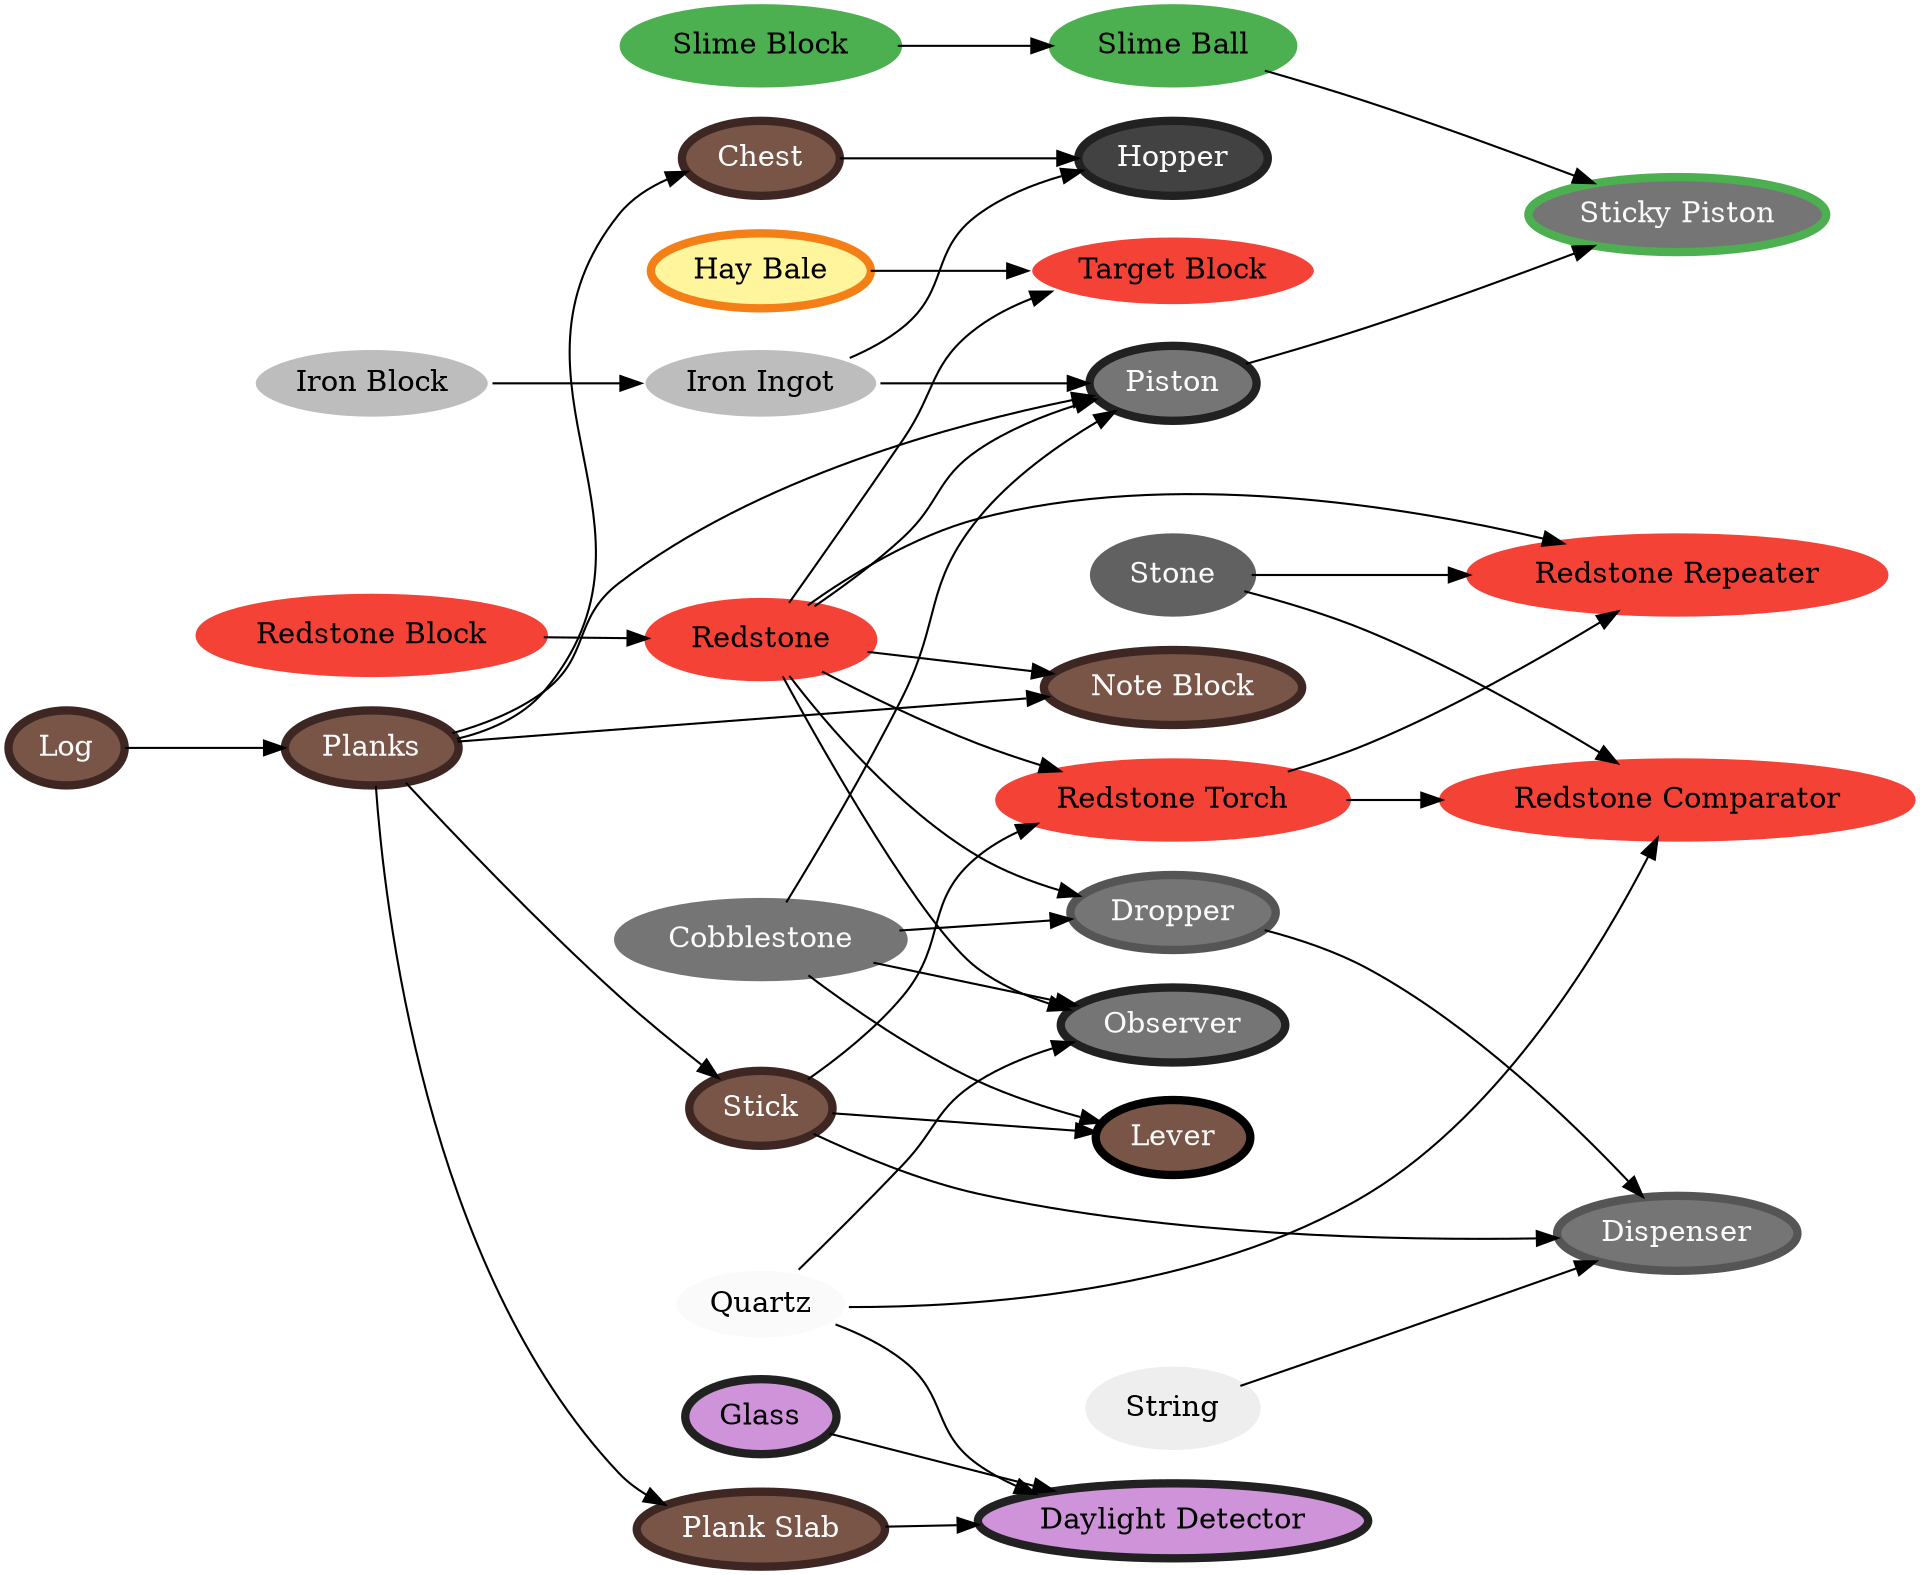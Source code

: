 digraph prof {
	bgcolor = "#ffffff88";
	rankdir = LR;
	ratio = fill;
	node [style=filled,fillcolor="#ce93d8",color="#212121",penwidth="4"];

	"Redstone Block" -> "Redstone";
	"Redstone" -> "Target Block";
	"Hay Bale" -> "Target Block";
	"Piston" -> "Sticky Piston";
	"Slime Ball" -> "Sticky Piston";
	"Slime Block" -> "Slime Ball";
	"Dropper" -> "Dispenser";
	"String" -> "Dispenser";
	"Stick" -> "Dispenser";
	"Redstone Torch" -> "Redstone Comparator";
	"Quartz" -> "Redstone Comparator";
	"Stone" -> "Redstone Comparator";
	"Planks" -> "Note Block";
	"Redstone" -> "Note Block";
	"Log" -> "Planks";
	"Planks" -> "Stick";
	"Glass" -> "Daylight Detector";
	"Quartz" -> "Daylight Detector";
	"Plank Slab" -> "Daylight Detector";
	"Planks" -> "Plank Slab";
	"Redstone Torch" -> "Redstone Repeater";
	"Redstone" -> "Redstone Repeater";
	"Stone" -> "Redstone Repeater";
	"Iron Ingot" -> "Hopper";
	"Iron Block" -> "Iron Ingot";
	"Chest" -> "Hopper"
	"Planks" -> "Chest";
	"Redstone" -> "Redstone Torch";
	"Stick" -> "Redstone Torch";
	"Cobblestone" -> "Dropper";
	"Redstone" -> "Dropper";
	"Cobblestone" -> "Lever";
	"Stick" -> "Lever";
	"Planks" -> "Piston";
	"Cobblestone" -> "Piston";
	"Iron Ingot" -> "Piston";
	"Redstone" -> "Piston";
	"Cobblestone" -> "Observer";
	"Redstone" -> "Observer";
	"Quartz" -> "Observer";

	"Redstone Block" [fillcolor="#f44336",color="#f44336"];
	"Redstone" [fillcolor="#f44336",color="#f44336"];
	"Redstone Torch" [fillcolor="#f44336",color="#f44336"];
	"Redstone Comparator" [fillcolor="#f44336",color="#f44336"];
	"Redstone Repeater" [fillcolor="#f44336",color="#f44336"];
	"Iron Block" [fillcolor="#bdbdbd",color="#ffffff"];
	"Iron Ingot" [fillcolor="#bdbdbd",color="#ffffff"];
	"Hay Bale" [fillcolor="#fff59d",color="#f57f17"];
	"Target Block" [fillcolor="#f44336",color="#ffffff"];
	"Log" [fillcolor="#795548",color="#3e2723",fontcolor="#fafafa"];
	"Planks" [fillcolor="#795548",color="#3e2723",fontcolor="#fafafa"];
	"Plank Slab" [fillcolor="#795548",color="#3e2723",fontcolor="#fafafa"];
	"Chest" [fillcolor="#795548",color="#3e2723",fontcolor="#fafafa"];
	"Stick" [fillcolor="#795548",color="#3e2723",fontcolor="#fafafa"];
	"Note Block" [fillcolor="#795548",color="#3e2723",fontcolor="#fafafa"];
	"Lever" [fillcolor="#795548",color="#000000",fontcolor="#fafafa"];
	"Quartz" [fillcolor="#fafafa",color="#ffffff"];
	"Stone" [fillcolor="#616161",color="#616161",fontcolor="#fafafa"];
	"Cobblestone" [fillcolor="#757575",color="#757575",fontcolor="#fafafa"];
	"Observer" [fillcolor="#757575",color="#212121",fontcolor="#fafafa"];
	"Dropper" [fillcolor="#757575",color="#555555",fontcolor="#fafafa"];
	"Dispenser" [fillcolor="#757575",color="#555555",fontcolor="#fafafa"];
	"String" [fillcolor="#eeeeee",color="#eeeeee"];
	"Piston" [fillcolor="#757575",color="#212121",fontcolor="#fafafa"];
	"Sticky Piston" [fillcolor="#757575",color="#4caf50",fontcolor="#fafafa"];
	"Slime Ball" [fillcolor="#4caf50",color="#4caf50"];
	"Slime Block" [fillcolor="#4caf50",color="#4caf50"];
	"Hopper" [fillcolor="#424242",color="#212121",fontcolor="#fafafa"];

}
